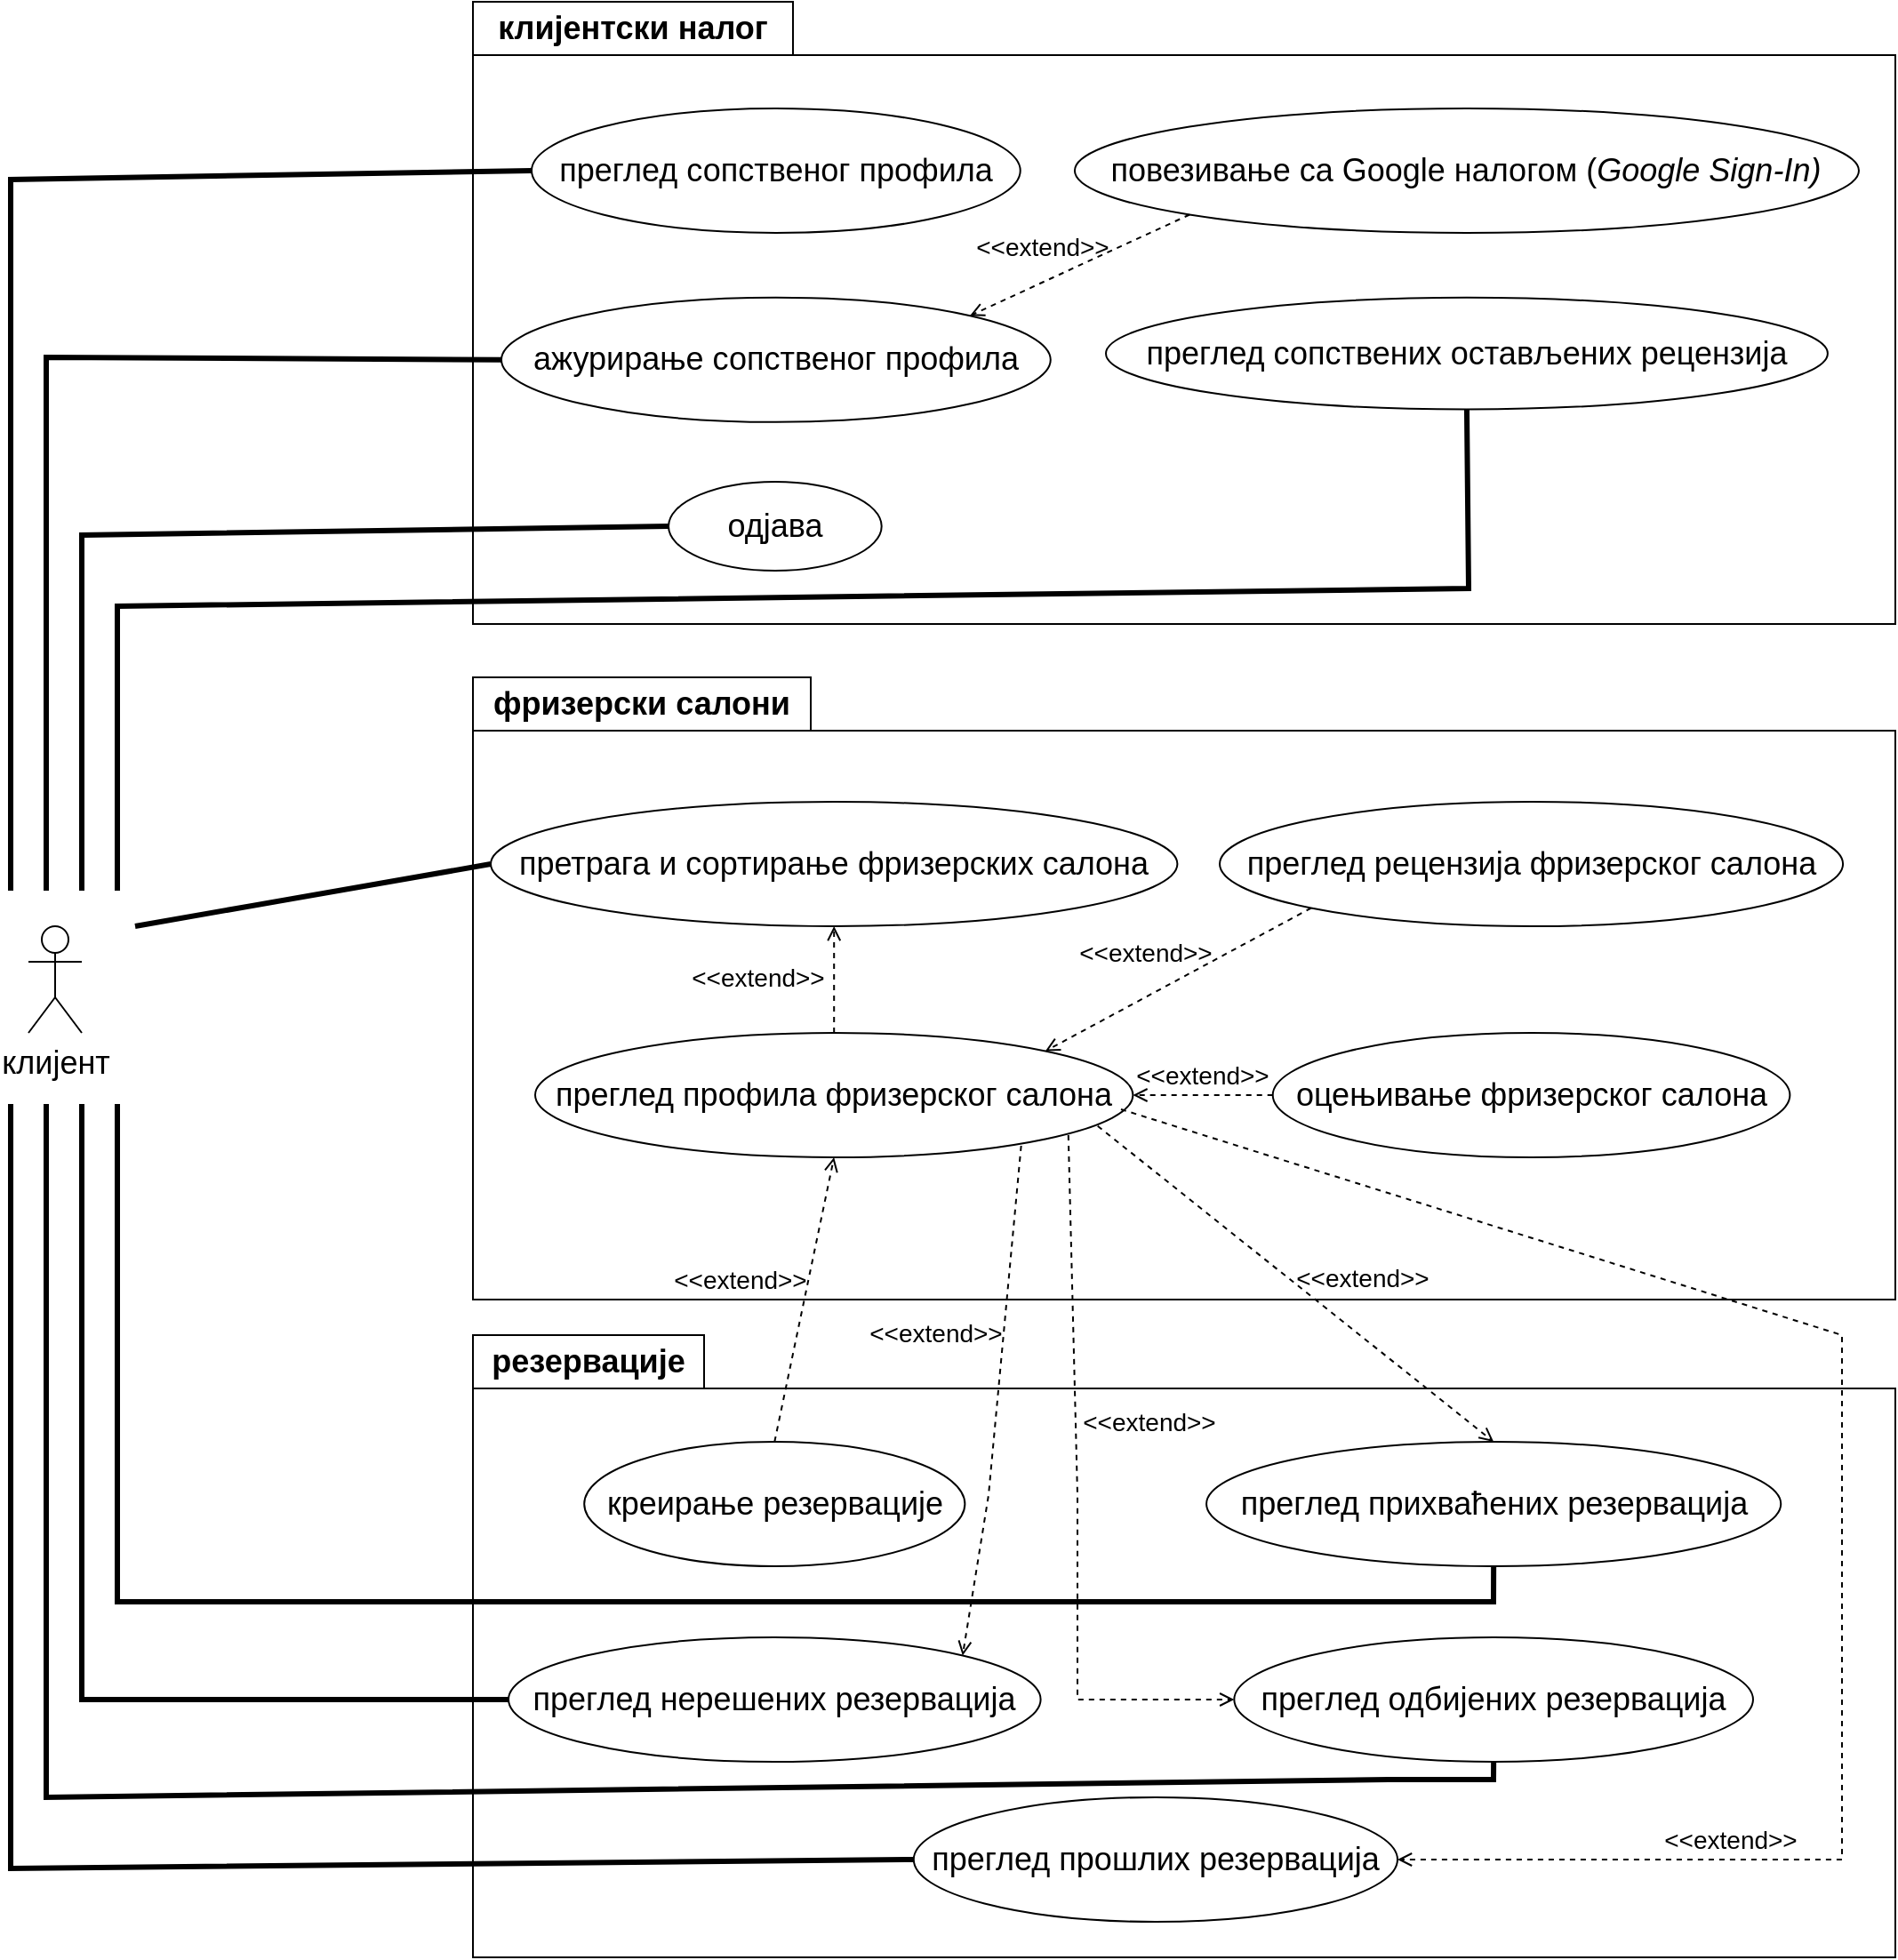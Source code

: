 <mxfile version="28.2.5">
  <diagram name="Page-1" id="Z6euC-GC6ZMElodOfMUQ">
    <mxGraphModel dx="1226" dy="736" grid="1" gridSize="10" guides="1" tooltips="1" connect="1" arrows="1" fold="1" page="1" pageScale="1" pageWidth="1100" pageHeight="850" math="0" shadow="0">
      <root>
        <mxCell id="0" />
        <mxCell id="1" parent="0" />
        <mxCell id="SAwfPRg_TsU69AdCzOoT-14" value="&lt;font style=&quot;font-size: 18px;&quot;&gt;клијент&lt;/font&gt;" style="shape=umlActor;verticalLabelPosition=bottom;verticalAlign=top;html=1;outlineConnect=0;" parent="1" vertex="1">
          <mxGeometry x="130" y="540" width="30" height="60" as="geometry" />
        </mxCell>
        <mxCell id="SAwfPRg_TsU69AdCzOoT-31" value="&lt;font style=&quot;font-size: 18px;&quot;&gt;клијентски налог&lt;/font&gt;" style="shape=folder;fontStyle=1;tabWidth=180;tabHeight=30;tabPosition=left;html=1;boundedLbl=1;labelInHeader=1;container=1;collapsible=0;whiteSpace=wrap;" parent="1" vertex="1">
          <mxGeometry x="380" y="20" width="800" height="350" as="geometry" />
        </mxCell>
        <mxCell id="SAwfPRg_TsU69AdCzOoT-32" value="" style="html=1;strokeColor=none;resizeWidth=1;resizeHeight=1;fillColor=none;part=1;connectable=0;allowArrows=0;deletable=0;whiteSpace=wrap;" parent="SAwfPRg_TsU69AdCzOoT-31" vertex="1">
          <mxGeometry width="728.205" height="320.0" relative="1" as="geometry">
            <mxPoint y="30" as="offset" />
          </mxGeometry>
        </mxCell>
        <mxCell id="SAwfPRg_TsU69AdCzOoT-28" value="&lt;font style=&quot;font-size: 18px;&quot;&gt;преглед сопственог профила&lt;/font&gt;" style="ellipse;whiteSpace=wrap;html=1;" parent="SAwfPRg_TsU69AdCzOoT-31" vertex="1">
          <mxGeometry x="33.004" y="60" width="274.862" height="70" as="geometry" />
        </mxCell>
        <mxCell id="SAwfPRg_TsU69AdCzOoT-25" value="&lt;font style=&quot;font-size: 18px;&quot;&gt;ажурирање сопственог профила&lt;/font&gt;" style="ellipse;whiteSpace=wrap;html=1;" parent="SAwfPRg_TsU69AdCzOoT-31" vertex="1">
          <mxGeometry x="15.996" y="166.41" width="308.892" height="70" as="geometry" />
        </mxCell>
        <mxCell id="SAwfPRg_TsU69AdCzOoT-24" value="&lt;font style=&quot;font-size: 18px;&quot;&gt;повезивање са Google налогом (&lt;i style=&quot;&quot;&gt;Google Sign-In)&lt;/i&gt;&lt;/font&gt;" style="ellipse;whiteSpace=wrap;html=1;" parent="SAwfPRg_TsU69AdCzOoT-31" vertex="1">
          <mxGeometry x="338.464" y="60" width="441.026" height="70" as="geometry" />
        </mxCell>
        <mxCell id="SAwfPRg_TsU69AdCzOoT-26" value="&lt;font style=&quot;font-size: 18px;&quot;&gt;преглед сопствених остављених рецензија&lt;/font&gt;" style="ellipse;whiteSpace=wrap;html=1;" parent="SAwfPRg_TsU69AdCzOoT-31" vertex="1">
          <mxGeometry x="356.009" y="166.41" width="405.938" height="62.82" as="geometry" />
        </mxCell>
        <mxCell id="SAwfPRg_TsU69AdCzOoT-27" value="&lt;font style=&quot;font-size: 18px;&quot;&gt;одјава&lt;/font&gt;" style="ellipse;whiteSpace=wrap;html=1;" parent="SAwfPRg_TsU69AdCzOoT-31" vertex="1">
          <mxGeometry x="110.001" y="270" width="119.846" height="50" as="geometry" />
        </mxCell>
        <mxCell id="SAwfPRg_TsU69AdCzOoT-43" value="&lt;font style=&quot;font-size: 14px;&quot;&gt;&amp;lt;&amp;lt;extend&amp;gt;&amp;gt;&lt;/font&gt;" style="html=1;verticalAlign=bottom;labelBackgroundColor=none;endArrow=open;endFill=0;dashed=1;rounded=0;exitX=0;exitY=1;exitDx=0;exitDy=0;entryX=1;entryY=0;entryDx=0;entryDy=0;" parent="SAwfPRg_TsU69AdCzOoT-31" source="SAwfPRg_TsU69AdCzOoT-24" target="SAwfPRg_TsU69AdCzOoT-25" edge="1">
          <mxGeometry x="0.297" y="-7" width="160" relative="1" as="geometry">
            <mxPoint x="205.128" y="190" as="sourcePoint" />
            <mxPoint x="369.231" y="190" as="targetPoint" />
            <mxPoint y="-1" as="offset" />
          </mxGeometry>
        </mxCell>
        <mxCell id="SAwfPRg_TsU69AdCzOoT-33" value="&lt;font style=&quot;font-size: 18px;&quot;&gt;фризерски салони&lt;/font&gt;" style="shape=folder;fontStyle=1;tabWidth=190;tabHeight=30;tabPosition=left;html=1;boundedLbl=1;labelInHeader=1;container=1;collapsible=0;whiteSpace=wrap;" parent="1" vertex="1">
          <mxGeometry x="380" y="400" width="800" height="350" as="geometry" />
        </mxCell>
        <mxCell id="SAwfPRg_TsU69AdCzOoT-34" value="" style="html=1;strokeColor=none;resizeWidth=1;resizeHeight=1;fillColor=none;part=1;connectable=0;allowArrows=0;deletable=0;whiteSpace=wrap;" parent="SAwfPRg_TsU69AdCzOoT-33" vertex="1">
          <mxGeometry width="800" height="320" relative="1" as="geometry">
            <mxPoint y="30" as="offset" />
          </mxGeometry>
        </mxCell>
        <mxCell id="SAwfPRg_TsU69AdCzOoT-20" value="&lt;font style=&quot;font-size: 18px;&quot;&gt;оцењивање фризерског салона&lt;/font&gt;" style="ellipse;whiteSpace=wrap;html=1;" parent="SAwfPRg_TsU69AdCzOoT-33" vertex="1">
          <mxGeometry x="449.85" y="200" width="290.85" height="70" as="geometry" />
        </mxCell>
        <mxCell id="SAwfPRg_TsU69AdCzOoT-21" value="&lt;font style=&quot;font-size: 18px;&quot;&gt;преглед рецензија фризерског салона&lt;/font&gt;" style="ellipse;whiteSpace=wrap;html=1;" parent="SAwfPRg_TsU69AdCzOoT-33" vertex="1">
          <mxGeometry x="420" y="70" width="350.56" height="70" as="geometry" />
        </mxCell>
        <mxCell id="SAwfPRg_TsU69AdCzOoT-22" value="&lt;font style=&quot;font-size: 18px;&quot;&gt;претрага и сортирање фризерских салона&lt;/font&gt;" style="ellipse;whiteSpace=wrap;html=1;" parent="SAwfPRg_TsU69AdCzOoT-33" vertex="1">
          <mxGeometry x="10.0" y="70" width="386.2" height="70" as="geometry" />
        </mxCell>
        <mxCell id="SAwfPRg_TsU69AdCzOoT-23" value="&lt;font style=&quot;font-size: 18px;&quot;&gt;преглед профила фризерског салона&lt;/font&gt;" style="ellipse;whiteSpace=wrap;html=1;" parent="SAwfPRg_TsU69AdCzOoT-33" vertex="1">
          <mxGeometry x="35" y="200" width="336.2" height="70" as="geometry" />
        </mxCell>
        <mxCell id="SAwfPRg_TsU69AdCzOoT-47" value="&lt;font style=&quot;font-size: 14px;&quot;&gt;&amp;lt;&amp;lt;extend&amp;gt;&amp;gt;&lt;/font&gt;" style="html=1;verticalAlign=bottom;labelBackgroundColor=none;endArrow=open;endFill=0;dashed=1;rounded=0;exitX=0.5;exitY=0;exitDx=0;exitDy=0;entryX=0.5;entryY=1;entryDx=0;entryDy=0;" parent="SAwfPRg_TsU69AdCzOoT-33" source="SAwfPRg_TsU69AdCzOoT-23" target="SAwfPRg_TsU69AdCzOoT-22" edge="1">
          <mxGeometry x="-0.333" y="43" width="160" relative="1" as="geometry">
            <mxPoint x="157.746" y="230" as="sourcePoint" />
            <mxPoint x="338.028" y="230" as="targetPoint" />
            <mxPoint as="offset" />
          </mxGeometry>
        </mxCell>
        <mxCell id="SAwfPRg_TsU69AdCzOoT-48" value="&lt;font style=&quot;font-size: 14px;&quot;&gt;&amp;lt;&amp;lt;extend&amp;gt;&amp;gt;&lt;/font&gt;" style="html=1;verticalAlign=bottom;labelBackgroundColor=none;endArrow=open;endFill=0;dashed=1;rounded=0;exitX=0;exitY=0.5;exitDx=0;exitDy=0;entryX=1;entryY=0.5;entryDx=0;entryDy=0;" parent="SAwfPRg_TsU69AdCzOoT-33" source="SAwfPRg_TsU69AdCzOoT-20" target="SAwfPRg_TsU69AdCzOoT-23" edge="1">
          <mxGeometry width="160" relative="1" as="geometry">
            <mxPoint x="304.225" y="140" as="sourcePoint" />
            <mxPoint x="484.507" y="140" as="targetPoint" />
          </mxGeometry>
        </mxCell>
        <mxCell id="SAwfPRg_TsU69AdCzOoT-49" value="&lt;font style=&quot;font-size: 14px;&quot;&gt;&amp;lt;&amp;lt;extend&amp;gt;&amp;gt;&lt;/font&gt;" style="html=1;verticalAlign=bottom;labelBackgroundColor=none;endArrow=open;endFill=0;dashed=1;rounded=0;entryX=1;entryY=0;entryDx=0;entryDy=0;exitX=0;exitY=1;exitDx=0;exitDy=0;" parent="SAwfPRg_TsU69AdCzOoT-33" source="SAwfPRg_TsU69AdCzOoT-21" target="SAwfPRg_TsU69AdCzOoT-23" edge="1">
          <mxGeometry x="0.174" y="-12" width="160" relative="1" as="geometry">
            <mxPoint x="304.225" y="140" as="sourcePoint" />
            <mxPoint x="484.507" y="140" as="targetPoint" />
            <mxPoint as="offset" />
          </mxGeometry>
        </mxCell>
        <mxCell id="SAwfPRg_TsU69AdCzOoT-35" value="&lt;font style=&quot;font-size: 18px;&quot;&gt;резервације&lt;/font&gt;" style="shape=folder;fontStyle=1;tabWidth=130;tabHeight=30;tabPosition=left;html=1;boundedLbl=1;labelInHeader=1;container=1;collapsible=0;whiteSpace=wrap;" parent="1" vertex="1">
          <mxGeometry x="380" y="770" width="800" height="350" as="geometry" />
        </mxCell>
        <mxCell id="SAwfPRg_TsU69AdCzOoT-36" value="" style="html=1;strokeColor=none;resizeWidth=1;resizeHeight=1;fillColor=none;part=1;connectable=0;allowArrows=0;deletable=0;whiteSpace=wrap;" parent="SAwfPRg_TsU69AdCzOoT-35" vertex="1">
          <mxGeometry width="800.0" height="320" relative="1" as="geometry">
            <mxPoint y="30" as="offset" />
          </mxGeometry>
        </mxCell>
        <mxCell id="SAwfPRg_TsU69AdCzOoT-15" value="&lt;font style=&quot;font-size: 18px;&quot;&gt;преглед прихваћених резервација&lt;/font&gt;" style="ellipse;whiteSpace=wrap;html=1;" parent="SAwfPRg_TsU69AdCzOoT-35" vertex="1">
          <mxGeometry x="412.53" y="60" width="323.1" height="70" as="geometry" />
        </mxCell>
        <mxCell id="SAwfPRg_TsU69AdCzOoT-16" value="&lt;font style=&quot;font-size: 18px;&quot;&gt;преглед нерешених резервација&lt;/font&gt;" style="ellipse;whiteSpace=wrap;html=1;" parent="SAwfPRg_TsU69AdCzOoT-35" vertex="1">
          <mxGeometry x="20.0" y="170" width="299.3" height="70" as="geometry" />
        </mxCell>
        <mxCell id="SAwfPRg_TsU69AdCzOoT-17" value="&lt;font style=&quot;font-size: 18px;&quot;&gt;преглед одбијених резервација&lt;/font&gt;" style="ellipse;whiteSpace=wrap;html=1;" parent="SAwfPRg_TsU69AdCzOoT-35" vertex="1">
          <mxGeometry x="428.16" y="170" width="291.83" height="70" as="geometry" />
        </mxCell>
        <mxCell id="SAwfPRg_TsU69AdCzOoT-18" value="&lt;font style=&quot;font-size: 18px;&quot;&gt;преглед прошлих резервација&lt;/font&gt;" style="ellipse;whiteSpace=wrap;html=1;" parent="SAwfPRg_TsU69AdCzOoT-35" vertex="1">
          <mxGeometry x="247.89" y="260" width="272.11" height="70" as="geometry" />
        </mxCell>
        <mxCell id="SAwfPRg_TsU69AdCzOoT-19" value="&lt;font style=&quot;font-size: 18px;&quot;&gt;креирање резервације&lt;/font&gt;" style="ellipse;whiteSpace=wrap;html=1;" parent="SAwfPRg_TsU69AdCzOoT-35" vertex="1">
          <mxGeometry x="62.603" y="60" width="214.085" height="70" as="geometry" />
        </mxCell>
        <mxCell id="SAwfPRg_TsU69AdCzOoT-38" value="" style="endArrow=none;startArrow=none;endFill=0;startFill=0;endSize=8;html=1;verticalAlign=bottom;labelBackgroundColor=none;strokeWidth=3;rounded=0;entryX=0;entryY=0.5;entryDx=0;entryDy=0;" parent="1" target="SAwfPRg_TsU69AdCzOoT-28" edge="1">
          <mxGeometry width="160" relative="1" as="geometry">
            <mxPoint x="120" y="520" as="sourcePoint" />
            <mxPoint x="360" y="120" as="targetPoint" />
            <Array as="points">
              <mxPoint x="120" y="120" />
            </Array>
          </mxGeometry>
        </mxCell>
        <mxCell id="SAwfPRg_TsU69AdCzOoT-39" value="" style="endArrow=none;startArrow=none;endFill=0;startFill=0;endSize=8;html=1;verticalAlign=bottom;labelBackgroundColor=none;strokeWidth=3;rounded=0;entryX=0;entryY=0.5;entryDx=0;entryDy=0;" parent="1" target="SAwfPRg_TsU69AdCzOoT-25" edge="1">
          <mxGeometry width="160" relative="1" as="geometry">
            <mxPoint x="140" y="520" as="sourcePoint" />
            <mxPoint x="340" y="220" as="targetPoint" />
            <Array as="points">
              <mxPoint x="140" y="220" />
            </Array>
          </mxGeometry>
        </mxCell>
        <mxCell id="SAwfPRg_TsU69AdCzOoT-41" value="" style="endArrow=none;startArrow=none;endFill=0;startFill=0;endSize=8;html=1;verticalAlign=bottom;labelBackgroundColor=none;strokeWidth=3;rounded=0;entryX=0;entryY=0.5;entryDx=0;entryDy=0;" parent="1" target="SAwfPRg_TsU69AdCzOoT-27" edge="1">
          <mxGeometry width="160" relative="1" as="geometry">
            <mxPoint x="160" y="520" as="sourcePoint" />
            <mxPoint x="290" y="320" as="targetPoint" />
            <Array as="points">
              <mxPoint x="160" y="320" />
            </Array>
          </mxGeometry>
        </mxCell>
        <mxCell id="SAwfPRg_TsU69AdCzOoT-45" value="" style="endArrow=none;startArrow=none;endFill=0;startFill=0;endSize=8;html=1;verticalAlign=bottom;labelBackgroundColor=none;strokeWidth=3;rounded=0;entryX=0.5;entryY=1;entryDx=0;entryDy=0;" parent="1" target="SAwfPRg_TsU69AdCzOoT-26" edge="1">
          <mxGeometry width="160" relative="1" as="geometry">
            <mxPoint x="180" y="520" as="sourcePoint" />
            <mxPoint x="270" y="360" as="targetPoint" />
            <Array as="points">
              <mxPoint x="180" y="360" />
              <mxPoint x="940" y="350" />
            </Array>
          </mxGeometry>
        </mxCell>
        <mxCell id="SAwfPRg_TsU69AdCzOoT-46" value="" style="endArrow=none;startArrow=none;endFill=0;startFill=0;endSize=8;html=1;verticalAlign=bottom;labelBackgroundColor=none;strokeWidth=3;rounded=0;entryX=0;entryY=0.5;entryDx=0;entryDy=0;" parent="1" target="SAwfPRg_TsU69AdCzOoT-22" edge="1">
          <mxGeometry width="160" relative="1" as="geometry">
            <mxPoint x="190" y="540" as="sourcePoint" />
            <mxPoint x="720" y="470" as="targetPoint" />
          </mxGeometry>
        </mxCell>
        <mxCell id="SAwfPRg_TsU69AdCzOoT-50" value="&lt;font style=&quot;font-size: 14px;&quot;&gt;&amp;lt;&amp;lt;extend&amp;gt;&amp;gt;&lt;/font&gt;" style="html=1;verticalAlign=bottom;labelBackgroundColor=none;endArrow=open;endFill=0;dashed=1;rounded=0;exitX=0.5;exitY=0;exitDx=0;exitDy=0;entryX=0.5;entryY=1;entryDx=0;entryDy=0;" parent="1" source="SAwfPRg_TsU69AdCzOoT-19" target="SAwfPRg_TsU69AdCzOoT-23" edge="1">
          <mxGeometry x="-0.091" y="36" width="160" relative="1" as="geometry">
            <mxPoint x="590" y="760" as="sourcePoint" />
            <mxPoint x="750" y="760" as="targetPoint" />
            <mxPoint as="offset" />
          </mxGeometry>
        </mxCell>
        <mxCell id="SAwfPRg_TsU69AdCzOoT-52" value="" style="endArrow=none;startArrow=none;endFill=0;startFill=0;endSize=8;html=1;verticalAlign=bottom;labelBackgroundColor=none;strokeWidth=3;rounded=0;entryX=0;entryY=0.5;entryDx=0;entryDy=0;" parent="1" target="SAwfPRg_TsU69AdCzOoT-18" edge="1">
          <mxGeometry width="160" relative="1" as="geometry">
            <mxPoint x="120" y="640" as="sourcePoint" />
            <mxPoint x="280" y="1060" as="targetPoint" />
            <Array as="points">
              <mxPoint x="120" y="1070" />
            </Array>
          </mxGeometry>
        </mxCell>
        <mxCell id="SAwfPRg_TsU69AdCzOoT-53" value="" style="endArrow=none;startArrow=none;endFill=0;startFill=0;endSize=8;html=1;verticalAlign=bottom;labelBackgroundColor=none;strokeWidth=3;rounded=0;entryX=0.5;entryY=1;entryDx=0;entryDy=0;" parent="1" target="SAwfPRg_TsU69AdCzOoT-15" edge="1">
          <mxGeometry width="160" relative="1" as="geometry">
            <mxPoint x="180" y="640" as="sourcePoint" />
            <mxPoint x="390" y="900" as="targetPoint" />
            <Array as="points">
              <mxPoint x="180" y="920" />
              <mxPoint x="954" y="920" />
            </Array>
          </mxGeometry>
        </mxCell>
        <mxCell id="SAwfPRg_TsU69AdCzOoT-54" value="" style="endArrow=none;startArrow=none;endFill=0;startFill=0;endSize=8;html=1;verticalAlign=bottom;labelBackgroundColor=none;strokeWidth=3;rounded=0;entryX=0;entryY=0.5;entryDx=0;entryDy=0;" parent="1" target="SAwfPRg_TsU69AdCzOoT-16" edge="1">
          <mxGeometry width="160" relative="1" as="geometry">
            <mxPoint x="160" y="640" as="sourcePoint" />
            <mxPoint x="340" y="910" as="targetPoint" />
            <Array as="points">
              <mxPoint x="160" y="975" />
            </Array>
          </mxGeometry>
        </mxCell>
        <mxCell id="SAwfPRg_TsU69AdCzOoT-55" value="" style="endArrow=none;startArrow=none;endFill=0;startFill=0;endSize=8;html=1;verticalAlign=bottom;labelBackgroundColor=none;strokeWidth=3;rounded=0;entryX=0.5;entryY=1;entryDx=0;entryDy=0;" parent="1" target="SAwfPRg_TsU69AdCzOoT-17" edge="1">
          <mxGeometry width="160" relative="1" as="geometry">
            <mxPoint x="140" y="640" as="sourcePoint" />
            <mxPoint x="220" y="1030" as="targetPoint" />
            <Array as="points">
              <mxPoint x="140" y="1030" />
              <mxPoint x="895" y="1020" />
              <mxPoint x="954" y="1020" />
            </Array>
          </mxGeometry>
        </mxCell>
        <mxCell id="SAwfPRg_TsU69AdCzOoT-56" value="&lt;font style=&quot;font-size: 14px;&quot;&gt;&amp;lt;&amp;lt;extend&amp;gt;&amp;gt;&lt;/font&gt;" style="html=1;verticalAlign=bottom;labelBackgroundColor=none;endArrow=open;endFill=0;dashed=1;rounded=0;exitX=0.941;exitY=0.748;exitDx=0;exitDy=0;exitPerimeter=0;entryX=0.5;entryY=0;entryDx=0;entryDy=0;" parent="1" source="SAwfPRg_TsU69AdCzOoT-23" target="SAwfPRg_TsU69AdCzOoT-15" edge="1">
          <mxGeometry x="0.243" y="16" width="160" relative="1" as="geometry">
            <mxPoint x="750" y="740" as="sourcePoint" />
            <mxPoint x="910" y="740" as="targetPoint" />
            <mxPoint y="-1" as="offset" />
          </mxGeometry>
        </mxCell>
        <mxCell id="SAwfPRg_TsU69AdCzOoT-57" value="&lt;font style=&quot;font-size: 14px;&quot;&gt;&amp;lt;&amp;lt;extend&amp;gt;&amp;gt;&lt;/font&gt;" style="html=1;verticalAlign=bottom;labelBackgroundColor=none;endArrow=open;endFill=0;dashed=1;rounded=0;exitX=0.892;exitY=0.821;exitDx=0;exitDy=0;exitPerimeter=0;entryX=0;entryY=0.5;entryDx=0;entryDy=0;" parent="1" source="SAwfPRg_TsU69AdCzOoT-23" target="SAwfPRg_TsU69AdCzOoT-17" edge="1">
          <mxGeometry x="-0.144" y="41" width="160" relative="1" as="geometry">
            <mxPoint x="710" y="820" as="sourcePoint" />
            <mxPoint x="870" y="820" as="targetPoint" />
            <Array as="points">
              <mxPoint x="720" y="860" />
              <mxPoint x="720" y="975" />
            </Array>
            <mxPoint as="offset" />
          </mxGeometry>
        </mxCell>
        <mxCell id="SAwfPRg_TsU69AdCzOoT-58" value="&lt;font style=&quot;font-size: 14px;&quot;&gt;&amp;lt;&amp;lt;extend&amp;gt;&amp;gt;&lt;/font&gt;" style="html=1;verticalAlign=bottom;labelBackgroundColor=none;endArrow=open;endFill=0;dashed=1;rounded=0;exitX=0.813;exitY=0.907;exitDx=0;exitDy=0;exitPerimeter=0;entryX=1;entryY=0;entryDx=0;entryDy=0;" parent="1" source="SAwfPRg_TsU69AdCzOoT-23" target="SAwfPRg_TsU69AdCzOoT-16" edge="1">
          <mxGeometry x="-0.166" y="-37" width="160" relative="1" as="geometry">
            <mxPoint x="570" y="790" as="sourcePoint" />
            <mxPoint x="730" y="790" as="targetPoint" />
            <Array as="points">
              <mxPoint x="670" y="860" />
            </Array>
            <mxPoint as="offset" />
          </mxGeometry>
        </mxCell>
        <mxCell id="SAwfPRg_TsU69AdCzOoT-59" value="&lt;font style=&quot;font-size: 14px;&quot;&gt;&amp;lt;&amp;lt;extend&amp;gt;&amp;gt;&lt;/font&gt;" style="html=1;verticalAlign=bottom;labelBackgroundColor=none;endArrow=open;endFill=0;dashed=1;rounded=0;exitX=0.98;exitY=0.614;exitDx=0;exitDy=0;exitPerimeter=0;entryX=1;entryY=0.5;entryDx=0;entryDy=0;" parent="1" source="SAwfPRg_TsU69AdCzOoT-23" target="SAwfPRg_TsU69AdCzOoT-18" edge="1">
          <mxGeometry x="0.615" width="160" relative="1" as="geometry">
            <mxPoint x="580" y="770" as="sourcePoint" />
            <mxPoint x="740" y="770" as="targetPoint" />
            <Array as="points">
              <mxPoint x="1150" y="770" />
              <mxPoint x="1150" y="1065" />
            </Array>
            <mxPoint as="offset" />
          </mxGeometry>
        </mxCell>
      </root>
    </mxGraphModel>
  </diagram>
</mxfile>
